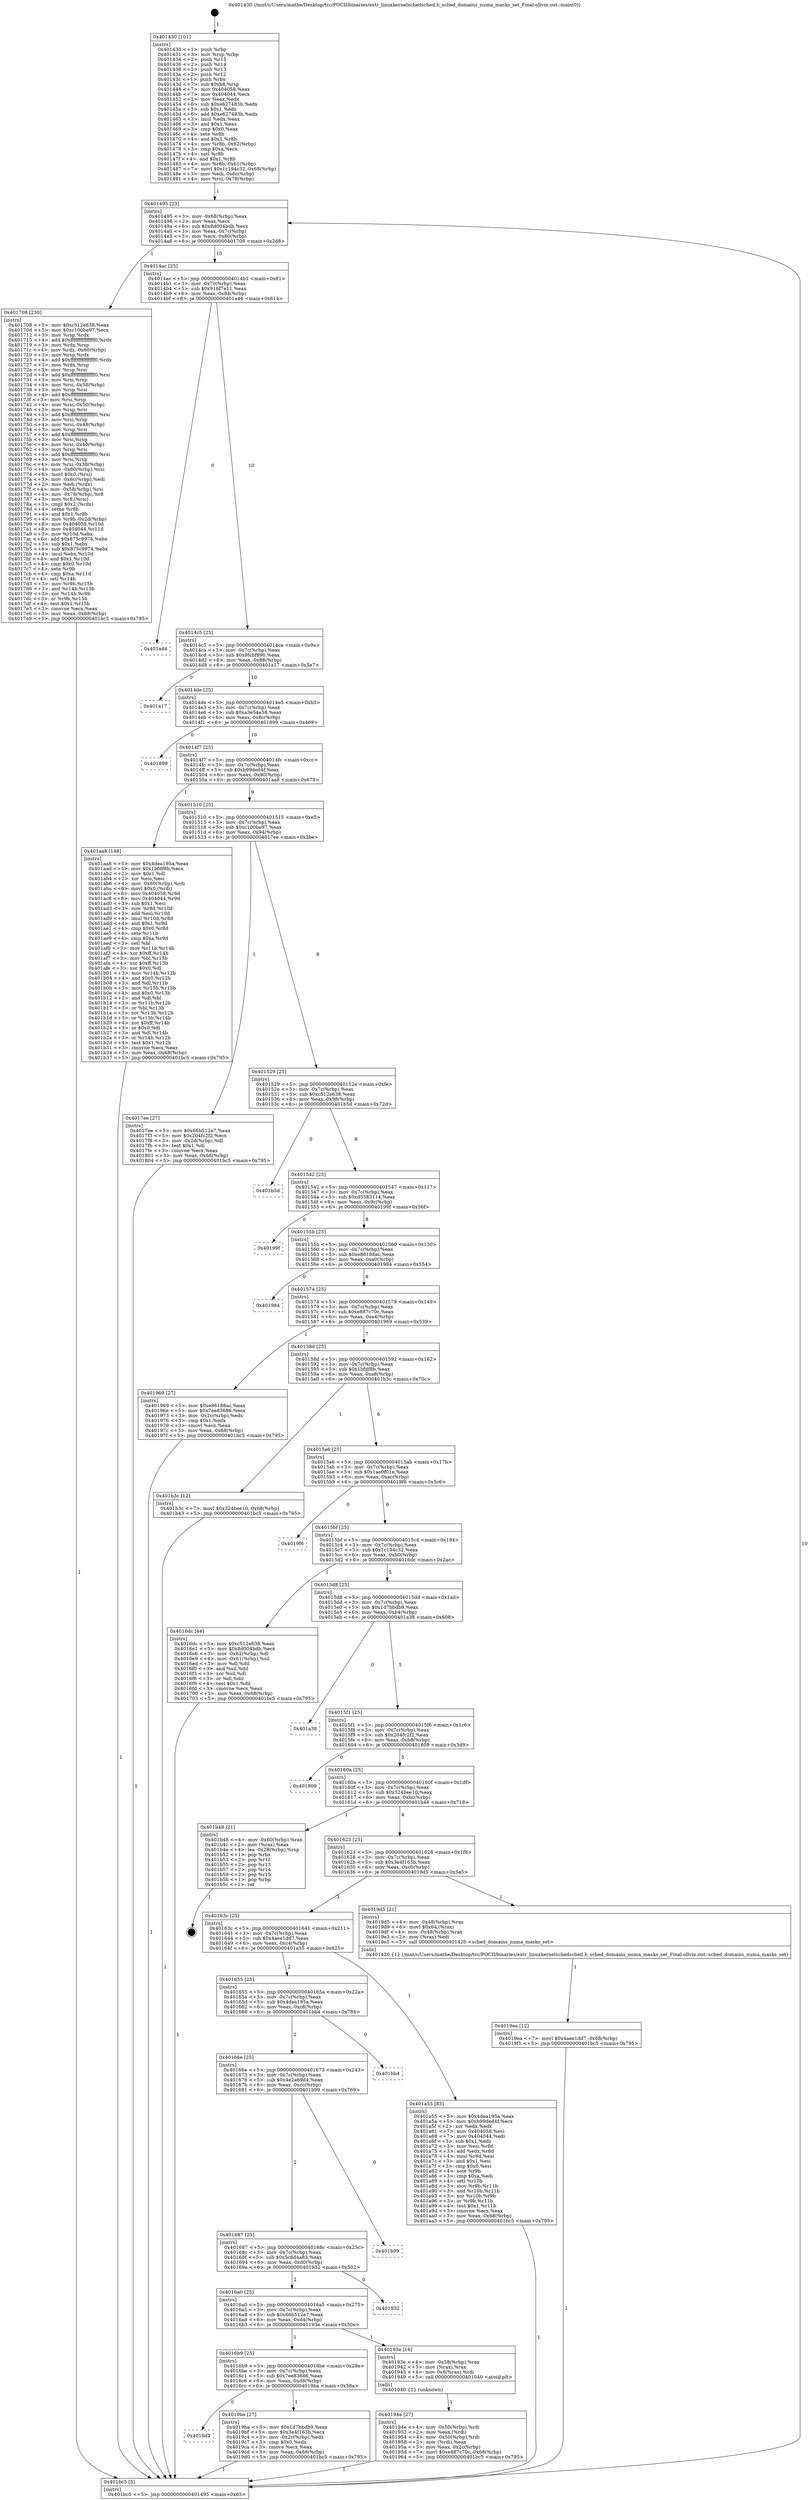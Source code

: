 digraph "0x401430" {
  label = "0x401430 (/mnt/c/Users/mathe/Desktop/tcc/POCII/binaries/extr_linuxkernelschedsched.h_sched_domains_numa_masks_set_Final-ollvm.out::main(0))"
  labelloc = "t"
  node[shape=record]

  Entry [label="",width=0.3,height=0.3,shape=circle,fillcolor=black,style=filled]
  "0x401495" [label="{
     0x401495 [23]\l
     | [instrs]\l
     &nbsp;&nbsp;0x401495 \<+3\>: mov -0x68(%rbp),%eax\l
     &nbsp;&nbsp;0x401498 \<+2\>: mov %eax,%ecx\l
     &nbsp;&nbsp;0x40149a \<+6\>: sub $0x8d004bdb,%ecx\l
     &nbsp;&nbsp;0x4014a0 \<+3\>: mov %eax,-0x7c(%rbp)\l
     &nbsp;&nbsp;0x4014a3 \<+3\>: mov %ecx,-0x80(%rbp)\l
     &nbsp;&nbsp;0x4014a6 \<+6\>: je 0000000000401708 \<main+0x2d8\>\l
  }"]
  "0x401708" [label="{
     0x401708 [230]\l
     | [instrs]\l
     &nbsp;&nbsp;0x401708 \<+5\>: mov $0xc512e638,%eax\l
     &nbsp;&nbsp;0x40170d \<+5\>: mov $0xc100be97,%ecx\l
     &nbsp;&nbsp;0x401712 \<+3\>: mov %rsp,%rdx\l
     &nbsp;&nbsp;0x401715 \<+4\>: add $0xfffffffffffffff0,%rdx\l
     &nbsp;&nbsp;0x401719 \<+3\>: mov %rdx,%rsp\l
     &nbsp;&nbsp;0x40171c \<+4\>: mov %rdx,-0x60(%rbp)\l
     &nbsp;&nbsp;0x401720 \<+3\>: mov %rsp,%rdx\l
     &nbsp;&nbsp;0x401723 \<+4\>: add $0xfffffffffffffff0,%rdx\l
     &nbsp;&nbsp;0x401727 \<+3\>: mov %rdx,%rsp\l
     &nbsp;&nbsp;0x40172a \<+3\>: mov %rsp,%rsi\l
     &nbsp;&nbsp;0x40172d \<+4\>: add $0xfffffffffffffff0,%rsi\l
     &nbsp;&nbsp;0x401731 \<+3\>: mov %rsi,%rsp\l
     &nbsp;&nbsp;0x401734 \<+4\>: mov %rsi,-0x58(%rbp)\l
     &nbsp;&nbsp;0x401738 \<+3\>: mov %rsp,%rsi\l
     &nbsp;&nbsp;0x40173b \<+4\>: add $0xfffffffffffffff0,%rsi\l
     &nbsp;&nbsp;0x40173f \<+3\>: mov %rsi,%rsp\l
     &nbsp;&nbsp;0x401742 \<+4\>: mov %rsi,-0x50(%rbp)\l
     &nbsp;&nbsp;0x401746 \<+3\>: mov %rsp,%rsi\l
     &nbsp;&nbsp;0x401749 \<+4\>: add $0xfffffffffffffff0,%rsi\l
     &nbsp;&nbsp;0x40174d \<+3\>: mov %rsi,%rsp\l
     &nbsp;&nbsp;0x401750 \<+4\>: mov %rsi,-0x48(%rbp)\l
     &nbsp;&nbsp;0x401754 \<+3\>: mov %rsp,%rsi\l
     &nbsp;&nbsp;0x401757 \<+4\>: add $0xfffffffffffffff0,%rsi\l
     &nbsp;&nbsp;0x40175b \<+3\>: mov %rsi,%rsp\l
     &nbsp;&nbsp;0x40175e \<+4\>: mov %rsi,-0x40(%rbp)\l
     &nbsp;&nbsp;0x401762 \<+3\>: mov %rsp,%rsi\l
     &nbsp;&nbsp;0x401765 \<+4\>: add $0xfffffffffffffff0,%rsi\l
     &nbsp;&nbsp;0x401769 \<+3\>: mov %rsi,%rsp\l
     &nbsp;&nbsp;0x40176c \<+4\>: mov %rsi,-0x38(%rbp)\l
     &nbsp;&nbsp;0x401770 \<+4\>: mov -0x60(%rbp),%rsi\l
     &nbsp;&nbsp;0x401774 \<+6\>: movl $0x0,(%rsi)\l
     &nbsp;&nbsp;0x40177a \<+3\>: mov -0x6c(%rbp),%edi\l
     &nbsp;&nbsp;0x40177d \<+2\>: mov %edi,(%rdx)\l
     &nbsp;&nbsp;0x40177f \<+4\>: mov -0x58(%rbp),%rsi\l
     &nbsp;&nbsp;0x401783 \<+4\>: mov -0x78(%rbp),%r8\l
     &nbsp;&nbsp;0x401787 \<+3\>: mov %r8,(%rsi)\l
     &nbsp;&nbsp;0x40178a \<+3\>: cmpl $0x2,(%rdx)\l
     &nbsp;&nbsp;0x40178d \<+4\>: setne %r9b\l
     &nbsp;&nbsp;0x401791 \<+4\>: and $0x1,%r9b\l
     &nbsp;&nbsp;0x401795 \<+4\>: mov %r9b,-0x2d(%rbp)\l
     &nbsp;&nbsp;0x401799 \<+8\>: mov 0x404058,%r10d\l
     &nbsp;&nbsp;0x4017a1 \<+8\>: mov 0x404044,%r11d\l
     &nbsp;&nbsp;0x4017a9 \<+3\>: mov %r10d,%ebx\l
     &nbsp;&nbsp;0x4017ac \<+6\>: add $0x875c9974,%ebx\l
     &nbsp;&nbsp;0x4017b2 \<+3\>: sub $0x1,%ebx\l
     &nbsp;&nbsp;0x4017b5 \<+6\>: sub $0x875c9974,%ebx\l
     &nbsp;&nbsp;0x4017bb \<+4\>: imul %ebx,%r10d\l
     &nbsp;&nbsp;0x4017bf \<+4\>: and $0x1,%r10d\l
     &nbsp;&nbsp;0x4017c3 \<+4\>: cmp $0x0,%r10d\l
     &nbsp;&nbsp;0x4017c7 \<+4\>: sete %r9b\l
     &nbsp;&nbsp;0x4017cb \<+4\>: cmp $0xa,%r11d\l
     &nbsp;&nbsp;0x4017cf \<+4\>: setl %r14b\l
     &nbsp;&nbsp;0x4017d3 \<+3\>: mov %r9b,%r15b\l
     &nbsp;&nbsp;0x4017d6 \<+3\>: and %r14b,%r15b\l
     &nbsp;&nbsp;0x4017d9 \<+3\>: xor %r14b,%r9b\l
     &nbsp;&nbsp;0x4017dc \<+3\>: or %r9b,%r15b\l
     &nbsp;&nbsp;0x4017df \<+4\>: test $0x1,%r15b\l
     &nbsp;&nbsp;0x4017e3 \<+3\>: cmovne %ecx,%eax\l
     &nbsp;&nbsp;0x4017e6 \<+3\>: mov %eax,-0x68(%rbp)\l
     &nbsp;&nbsp;0x4017e9 \<+5\>: jmp 0000000000401bc5 \<main+0x795\>\l
  }"]
  "0x4014ac" [label="{
     0x4014ac [25]\l
     | [instrs]\l
     &nbsp;&nbsp;0x4014ac \<+5\>: jmp 00000000004014b1 \<main+0x81\>\l
     &nbsp;&nbsp;0x4014b1 \<+3\>: mov -0x7c(%rbp),%eax\l
     &nbsp;&nbsp;0x4014b4 \<+5\>: sub $0x916f7e11,%eax\l
     &nbsp;&nbsp;0x4014b9 \<+6\>: mov %eax,-0x84(%rbp)\l
     &nbsp;&nbsp;0x4014bf \<+6\>: je 0000000000401a44 \<main+0x614\>\l
  }"]
  Exit [label="",width=0.3,height=0.3,shape=circle,fillcolor=black,style=filled,peripheries=2]
  "0x401a44" [label="{
     0x401a44\l
  }", style=dashed]
  "0x4014c5" [label="{
     0x4014c5 [25]\l
     | [instrs]\l
     &nbsp;&nbsp;0x4014c5 \<+5\>: jmp 00000000004014ca \<main+0x9a\>\l
     &nbsp;&nbsp;0x4014ca \<+3\>: mov -0x7c(%rbp),%eax\l
     &nbsp;&nbsp;0x4014cd \<+5\>: sub $0x9fcbf890,%eax\l
     &nbsp;&nbsp;0x4014d2 \<+6\>: mov %eax,-0x88(%rbp)\l
     &nbsp;&nbsp;0x4014d8 \<+6\>: je 0000000000401a17 \<main+0x5e7\>\l
  }"]
  "0x4019ea" [label="{
     0x4019ea [12]\l
     | [instrs]\l
     &nbsp;&nbsp;0x4019ea \<+7\>: movl $0x4aee1dd7,-0x68(%rbp)\l
     &nbsp;&nbsp;0x4019f1 \<+5\>: jmp 0000000000401bc5 \<main+0x795\>\l
  }"]
  "0x401a17" [label="{
     0x401a17\l
  }", style=dashed]
  "0x4014de" [label="{
     0x4014de [25]\l
     | [instrs]\l
     &nbsp;&nbsp;0x4014de \<+5\>: jmp 00000000004014e3 \<main+0xb3\>\l
     &nbsp;&nbsp;0x4014e3 \<+3\>: mov -0x7c(%rbp),%eax\l
     &nbsp;&nbsp;0x4014e6 \<+5\>: sub $0xa3e54e58,%eax\l
     &nbsp;&nbsp;0x4014eb \<+6\>: mov %eax,-0x8c(%rbp)\l
     &nbsp;&nbsp;0x4014f1 \<+6\>: je 0000000000401899 \<main+0x469\>\l
  }"]
  "0x4016d2" [label="{
     0x4016d2\l
  }", style=dashed]
  "0x401899" [label="{
     0x401899\l
  }", style=dashed]
  "0x4014f7" [label="{
     0x4014f7 [25]\l
     | [instrs]\l
     &nbsp;&nbsp;0x4014f7 \<+5\>: jmp 00000000004014fc \<main+0xcc\>\l
     &nbsp;&nbsp;0x4014fc \<+3\>: mov -0x7c(%rbp),%eax\l
     &nbsp;&nbsp;0x4014ff \<+5\>: sub $0xb99ded4f,%eax\l
     &nbsp;&nbsp;0x401504 \<+6\>: mov %eax,-0x90(%rbp)\l
     &nbsp;&nbsp;0x40150a \<+6\>: je 0000000000401aa8 \<main+0x678\>\l
  }"]
  "0x4019ba" [label="{
     0x4019ba [27]\l
     | [instrs]\l
     &nbsp;&nbsp;0x4019ba \<+5\>: mov $0x1d7bbdb9,%eax\l
     &nbsp;&nbsp;0x4019bf \<+5\>: mov $0x3e4f163b,%ecx\l
     &nbsp;&nbsp;0x4019c4 \<+3\>: mov -0x2c(%rbp),%edx\l
     &nbsp;&nbsp;0x4019c7 \<+3\>: cmp $0x0,%edx\l
     &nbsp;&nbsp;0x4019ca \<+3\>: cmove %ecx,%eax\l
     &nbsp;&nbsp;0x4019cd \<+3\>: mov %eax,-0x68(%rbp)\l
     &nbsp;&nbsp;0x4019d0 \<+5\>: jmp 0000000000401bc5 \<main+0x795\>\l
  }"]
  "0x401aa8" [label="{
     0x401aa8 [148]\l
     | [instrs]\l
     &nbsp;&nbsp;0x401aa8 \<+5\>: mov $0x4dea195a,%eax\l
     &nbsp;&nbsp;0x401aad \<+5\>: mov $0x1bfdf8b,%ecx\l
     &nbsp;&nbsp;0x401ab2 \<+2\>: mov $0x1,%dl\l
     &nbsp;&nbsp;0x401ab4 \<+2\>: xor %esi,%esi\l
     &nbsp;&nbsp;0x401ab6 \<+4\>: mov -0x60(%rbp),%rdi\l
     &nbsp;&nbsp;0x401aba \<+6\>: movl $0x0,(%rdi)\l
     &nbsp;&nbsp;0x401ac0 \<+8\>: mov 0x404058,%r8d\l
     &nbsp;&nbsp;0x401ac8 \<+8\>: mov 0x404044,%r9d\l
     &nbsp;&nbsp;0x401ad0 \<+3\>: sub $0x1,%esi\l
     &nbsp;&nbsp;0x401ad3 \<+3\>: mov %r8d,%r10d\l
     &nbsp;&nbsp;0x401ad6 \<+3\>: add %esi,%r10d\l
     &nbsp;&nbsp;0x401ad9 \<+4\>: imul %r10d,%r8d\l
     &nbsp;&nbsp;0x401add \<+4\>: and $0x1,%r8d\l
     &nbsp;&nbsp;0x401ae1 \<+4\>: cmp $0x0,%r8d\l
     &nbsp;&nbsp;0x401ae5 \<+4\>: sete %r11b\l
     &nbsp;&nbsp;0x401ae9 \<+4\>: cmp $0xa,%r9d\l
     &nbsp;&nbsp;0x401aed \<+3\>: setl %bl\l
     &nbsp;&nbsp;0x401af0 \<+3\>: mov %r11b,%r14b\l
     &nbsp;&nbsp;0x401af3 \<+4\>: xor $0xff,%r14b\l
     &nbsp;&nbsp;0x401af7 \<+3\>: mov %bl,%r15b\l
     &nbsp;&nbsp;0x401afa \<+4\>: xor $0xff,%r15b\l
     &nbsp;&nbsp;0x401afe \<+3\>: xor $0x0,%dl\l
     &nbsp;&nbsp;0x401b01 \<+3\>: mov %r14b,%r12b\l
     &nbsp;&nbsp;0x401b04 \<+4\>: and $0x0,%r12b\l
     &nbsp;&nbsp;0x401b08 \<+3\>: and %dl,%r11b\l
     &nbsp;&nbsp;0x401b0b \<+3\>: mov %r15b,%r13b\l
     &nbsp;&nbsp;0x401b0e \<+4\>: and $0x0,%r13b\l
     &nbsp;&nbsp;0x401b12 \<+2\>: and %dl,%bl\l
     &nbsp;&nbsp;0x401b14 \<+3\>: or %r11b,%r12b\l
     &nbsp;&nbsp;0x401b17 \<+3\>: or %bl,%r13b\l
     &nbsp;&nbsp;0x401b1a \<+3\>: xor %r13b,%r12b\l
     &nbsp;&nbsp;0x401b1d \<+3\>: or %r15b,%r14b\l
     &nbsp;&nbsp;0x401b20 \<+4\>: xor $0xff,%r14b\l
     &nbsp;&nbsp;0x401b24 \<+3\>: or $0x0,%dl\l
     &nbsp;&nbsp;0x401b27 \<+3\>: and %dl,%r14b\l
     &nbsp;&nbsp;0x401b2a \<+3\>: or %r14b,%r12b\l
     &nbsp;&nbsp;0x401b2d \<+4\>: test $0x1,%r12b\l
     &nbsp;&nbsp;0x401b31 \<+3\>: cmovne %ecx,%eax\l
     &nbsp;&nbsp;0x401b34 \<+3\>: mov %eax,-0x68(%rbp)\l
     &nbsp;&nbsp;0x401b37 \<+5\>: jmp 0000000000401bc5 \<main+0x795\>\l
  }"]
  "0x401510" [label="{
     0x401510 [25]\l
     | [instrs]\l
     &nbsp;&nbsp;0x401510 \<+5\>: jmp 0000000000401515 \<main+0xe5\>\l
     &nbsp;&nbsp;0x401515 \<+3\>: mov -0x7c(%rbp),%eax\l
     &nbsp;&nbsp;0x401518 \<+5\>: sub $0xc100be97,%eax\l
     &nbsp;&nbsp;0x40151d \<+6\>: mov %eax,-0x94(%rbp)\l
     &nbsp;&nbsp;0x401523 \<+6\>: je 00000000004017ee \<main+0x3be\>\l
  }"]
  "0x40194e" [label="{
     0x40194e [27]\l
     | [instrs]\l
     &nbsp;&nbsp;0x40194e \<+4\>: mov -0x50(%rbp),%rdi\l
     &nbsp;&nbsp;0x401952 \<+2\>: mov %eax,(%rdi)\l
     &nbsp;&nbsp;0x401954 \<+4\>: mov -0x50(%rbp),%rdi\l
     &nbsp;&nbsp;0x401958 \<+2\>: mov (%rdi),%eax\l
     &nbsp;&nbsp;0x40195a \<+3\>: mov %eax,-0x2c(%rbp)\l
     &nbsp;&nbsp;0x40195d \<+7\>: movl $0xe887c70c,-0x68(%rbp)\l
     &nbsp;&nbsp;0x401964 \<+5\>: jmp 0000000000401bc5 \<main+0x795\>\l
  }"]
  "0x4017ee" [label="{
     0x4017ee [27]\l
     | [instrs]\l
     &nbsp;&nbsp;0x4017ee \<+5\>: mov $0x66b512e7,%eax\l
     &nbsp;&nbsp;0x4017f3 \<+5\>: mov $0x204fc2f2,%ecx\l
     &nbsp;&nbsp;0x4017f8 \<+3\>: mov -0x2d(%rbp),%dl\l
     &nbsp;&nbsp;0x4017fb \<+3\>: test $0x1,%dl\l
     &nbsp;&nbsp;0x4017fe \<+3\>: cmovne %ecx,%eax\l
     &nbsp;&nbsp;0x401801 \<+3\>: mov %eax,-0x68(%rbp)\l
     &nbsp;&nbsp;0x401804 \<+5\>: jmp 0000000000401bc5 \<main+0x795\>\l
  }"]
  "0x401529" [label="{
     0x401529 [25]\l
     | [instrs]\l
     &nbsp;&nbsp;0x401529 \<+5\>: jmp 000000000040152e \<main+0xfe\>\l
     &nbsp;&nbsp;0x40152e \<+3\>: mov -0x7c(%rbp),%eax\l
     &nbsp;&nbsp;0x401531 \<+5\>: sub $0xc512e638,%eax\l
     &nbsp;&nbsp;0x401536 \<+6\>: mov %eax,-0x98(%rbp)\l
     &nbsp;&nbsp;0x40153c \<+6\>: je 0000000000401b5d \<main+0x72d\>\l
  }"]
  "0x4016b9" [label="{
     0x4016b9 [25]\l
     | [instrs]\l
     &nbsp;&nbsp;0x4016b9 \<+5\>: jmp 00000000004016be \<main+0x28e\>\l
     &nbsp;&nbsp;0x4016be \<+3\>: mov -0x7c(%rbp),%eax\l
     &nbsp;&nbsp;0x4016c1 \<+5\>: sub $0x7ee83686,%eax\l
     &nbsp;&nbsp;0x4016c6 \<+6\>: mov %eax,-0xd8(%rbp)\l
     &nbsp;&nbsp;0x4016cc \<+6\>: je 00000000004019ba \<main+0x58a\>\l
  }"]
  "0x401b5d" [label="{
     0x401b5d\l
  }", style=dashed]
  "0x401542" [label="{
     0x401542 [25]\l
     | [instrs]\l
     &nbsp;&nbsp;0x401542 \<+5\>: jmp 0000000000401547 \<main+0x117\>\l
     &nbsp;&nbsp;0x401547 \<+3\>: mov -0x7c(%rbp),%eax\l
     &nbsp;&nbsp;0x40154a \<+5\>: sub $0xd5583114,%eax\l
     &nbsp;&nbsp;0x40154f \<+6\>: mov %eax,-0x9c(%rbp)\l
     &nbsp;&nbsp;0x401555 \<+6\>: je 000000000040199f \<main+0x56f\>\l
  }"]
  "0x40193e" [label="{
     0x40193e [16]\l
     | [instrs]\l
     &nbsp;&nbsp;0x40193e \<+4\>: mov -0x58(%rbp),%rax\l
     &nbsp;&nbsp;0x401942 \<+3\>: mov (%rax),%rax\l
     &nbsp;&nbsp;0x401945 \<+4\>: mov 0x8(%rax),%rdi\l
     &nbsp;&nbsp;0x401949 \<+5\>: call 0000000000401040 \<atoi@plt\>\l
     | [calls]\l
     &nbsp;&nbsp;0x401040 \{1\} (unknown)\l
  }"]
  "0x40199f" [label="{
     0x40199f\l
  }", style=dashed]
  "0x40155b" [label="{
     0x40155b [25]\l
     | [instrs]\l
     &nbsp;&nbsp;0x40155b \<+5\>: jmp 0000000000401560 \<main+0x130\>\l
     &nbsp;&nbsp;0x401560 \<+3\>: mov -0x7c(%rbp),%eax\l
     &nbsp;&nbsp;0x401563 \<+5\>: sub $0xe86188ac,%eax\l
     &nbsp;&nbsp;0x401568 \<+6\>: mov %eax,-0xa0(%rbp)\l
     &nbsp;&nbsp;0x40156e \<+6\>: je 0000000000401984 \<main+0x554\>\l
  }"]
  "0x4016a0" [label="{
     0x4016a0 [25]\l
     | [instrs]\l
     &nbsp;&nbsp;0x4016a0 \<+5\>: jmp 00000000004016a5 \<main+0x275\>\l
     &nbsp;&nbsp;0x4016a5 \<+3\>: mov -0x7c(%rbp),%eax\l
     &nbsp;&nbsp;0x4016a8 \<+5\>: sub $0x66b512e7,%eax\l
     &nbsp;&nbsp;0x4016ad \<+6\>: mov %eax,-0xd4(%rbp)\l
     &nbsp;&nbsp;0x4016b3 \<+6\>: je 000000000040193e \<main+0x50e\>\l
  }"]
  "0x401984" [label="{
     0x401984\l
  }", style=dashed]
  "0x401574" [label="{
     0x401574 [25]\l
     | [instrs]\l
     &nbsp;&nbsp;0x401574 \<+5\>: jmp 0000000000401579 \<main+0x149\>\l
     &nbsp;&nbsp;0x401579 \<+3\>: mov -0x7c(%rbp),%eax\l
     &nbsp;&nbsp;0x40157c \<+5\>: sub $0xe887c70c,%eax\l
     &nbsp;&nbsp;0x401581 \<+6\>: mov %eax,-0xa4(%rbp)\l
     &nbsp;&nbsp;0x401587 \<+6\>: je 0000000000401969 \<main+0x539\>\l
  }"]
  "0x401932" [label="{
     0x401932\l
  }", style=dashed]
  "0x401969" [label="{
     0x401969 [27]\l
     | [instrs]\l
     &nbsp;&nbsp;0x401969 \<+5\>: mov $0xe86188ac,%eax\l
     &nbsp;&nbsp;0x40196e \<+5\>: mov $0x7ee83686,%ecx\l
     &nbsp;&nbsp;0x401973 \<+3\>: mov -0x2c(%rbp),%edx\l
     &nbsp;&nbsp;0x401976 \<+3\>: cmp $0x1,%edx\l
     &nbsp;&nbsp;0x401979 \<+3\>: cmovl %ecx,%eax\l
     &nbsp;&nbsp;0x40197c \<+3\>: mov %eax,-0x68(%rbp)\l
     &nbsp;&nbsp;0x40197f \<+5\>: jmp 0000000000401bc5 \<main+0x795\>\l
  }"]
  "0x40158d" [label="{
     0x40158d [25]\l
     | [instrs]\l
     &nbsp;&nbsp;0x40158d \<+5\>: jmp 0000000000401592 \<main+0x162\>\l
     &nbsp;&nbsp;0x401592 \<+3\>: mov -0x7c(%rbp),%eax\l
     &nbsp;&nbsp;0x401595 \<+5\>: sub $0x1bfdf8b,%eax\l
     &nbsp;&nbsp;0x40159a \<+6\>: mov %eax,-0xa8(%rbp)\l
     &nbsp;&nbsp;0x4015a0 \<+6\>: je 0000000000401b3c \<main+0x70c\>\l
  }"]
  "0x401687" [label="{
     0x401687 [25]\l
     | [instrs]\l
     &nbsp;&nbsp;0x401687 \<+5\>: jmp 000000000040168c \<main+0x25c\>\l
     &nbsp;&nbsp;0x40168c \<+3\>: mov -0x7c(%rbp),%eax\l
     &nbsp;&nbsp;0x40168f \<+5\>: sub $0x5c8d4a83,%eax\l
     &nbsp;&nbsp;0x401694 \<+6\>: mov %eax,-0xd0(%rbp)\l
     &nbsp;&nbsp;0x40169a \<+6\>: je 0000000000401932 \<main+0x502\>\l
  }"]
  "0x401b3c" [label="{
     0x401b3c [12]\l
     | [instrs]\l
     &nbsp;&nbsp;0x401b3c \<+7\>: movl $0x324bee10,-0x68(%rbp)\l
     &nbsp;&nbsp;0x401b43 \<+5\>: jmp 0000000000401bc5 \<main+0x795\>\l
  }"]
  "0x4015a6" [label="{
     0x4015a6 [25]\l
     | [instrs]\l
     &nbsp;&nbsp;0x4015a6 \<+5\>: jmp 00000000004015ab \<main+0x17b\>\l
     &nbsp;&nbsp;0x4015ab \<+3\>: mov -0x7c(%rbp),%eax\l
     &nbsp;&nbsp;0x4015ae \<+5\>: sub $0x1ae0f01e,%eax\l
     &nbsp;&nbsp;0x4015b3 \<+6\>: mov %eax,-0xac(%rbp)\l
     &nbsp;&nbsp;0x4015b9 \<+6\>: je 00000000004019f6 \<main+0x5c6\>\l
  }"]
  "0x401b99" [label="{
     0x401b99\l
  }", style=dashed]
  "0x4019f6" [label="{
     0x4019f6\l
  }", style=dashed]
  "0x4015bf" [label="{
     0x4015bf [25]\l
     | [instrs]\l
     &nbsp;&nbsp;0x4015bf \<+5\>: jmp 00000000004015c4 \<main+0x194\>\l
     &nbsp;&nbsp;0x4015c4 \<+3\>: mov -0x7c(%rbp),%eax\l
     &nbsp;&nbsp;0x4015c7 \<+5\>: sub $0x1c194c32,%eax\l
     &nbsp;&nbsp;0x4015cc \<+6\>: mov %eax,-0xb0(%rbp)\l
     &nbsp;&nbsp;0x4015d2 \<+6\>: je 00000000004016dc \<main+0x2ac\>\l
  }"]
  "0x40166e" [label="{
     0x40166e [25]\l
     | [instrs]\l
     &nbsp;&nbsp;0x40166e \<+5\>: jmp 0000000000401673 \<main+0x243\>\l
     &nbsp;&nbsp;0x401673 \<+3\>: mov -0x7c(%rbp),%eax\l
     &nbsp;&nbsp;0x401676 \<+5\>: sub $0x4e2a69d4,%eax\l
     &nbsp;&nbsp;0x40167b \<+6\>: mov %eax,-0xcc(%rbp)\l
     &nbsp;&nbsp;0x401681 \<+6\>: je 0000000000401b99 \<main+0x769\>\l
  }"]
  "0x4016dc" [label="{
     0x4016dc [44]\l
     | [instrs]\l
     &nbsp;&nbsp;0x4016dc \<+5\>: mov $0xc512e638,%eax\l
     &nbsp;&nbsp;0x4016e1 \<+5\>: mov $0x8d004bdb,%ecx\l
     &nbsp;&nbsp;0x4016e6 \<+3\>: mov -0x62(%rbp),%dl\l
     &nbsp;&nbsp;0x4016e9 \<+4\>: mov -0x61(%rbp),%sil\l
     &nbsp;&nbsp;0x4016ed \<+3\>: mov %dl,%dil\l
     &nbsp;&nbsp;0x4016f0 \<+3\>: and %sil,%dil\l
     &nbsp;&nbsp;0x4016f3 \<+3\>: xor %sil,%dl\l
     &nbsp;&nbsp;0x4016f6 \<+3\>: or %dl,%dil\l
     &nbsp;&nbsp;0x4016f9 \<+4\>: test $0x1,%dil\l
     &nbsp;&nbsp;0x4016fd \<+3\>: cmovne %ecx,%eax\l
     &nbsp;&nbsp;0x401700 \<+3\>: mov %eax,-0x68(%rbp)\l
     &nbsp;&nbsp;0x401703 \<+5\>: jmp 0000000000401bc5 \<main+0x795\>\l
  }"]
  "0x4015d8" [label="{
     0x4015d8 [25]\l
     | [instrs]\l
     &nbsp;&nbsp;0x4015d8 \<+5\>: jmp 00000000004015dd \<main+0x1ad\>\l
     &nbsp;&nbsp;0x4015dd \<+3\>: mov -0x7c(%rbp),%eax\l
     &nbsp;&nbsp;0x4015e0 \<+5\>: sub $0x1d7bbdb9,%eax\l
     &nbsp;&nbsp;0x4015e5 \<+6\>: mov %eax,-0xb4(%rbp)\l
     &nbsp;&nbsp;0x4015eb \<+6\>: je 0000000000401a38 \<main+0x608\>\l
  }"]
  "0x401bc5" [label="{
     0x401bc5 [5]\l
     | [instrs]\l
     &nbsp;&nbsp;0x401bc5 \<+5\>: jmp 0000000000401495 \<main+0x65\>\l
  }"]
  "0x401430" [label="{
     0x401430 [101]\l
     | [instrs]\l
     &nbsp;&nbsp;0x401430 \<+1\>: push %rbp\l
     &nbsp;&nbsp;0x401431 \<+3\>: mov %rsp,%rbp\l
     &nbsp;&nbsp;0x401434 \<+2\>: push %r15\l
     &nbsp;&nbsp;0x401436 \<+2\>: push %r14\l
     &nbsp;&nbsp;0x401438 \<+2\>: push %r13\l
     &nbsp;&nbsp;0x40143a \<+2\>: push %r12\l
     &nbsp;&nbsp;0x40143c \<+1\>: push %rbx\l
     &nbsp;&nbsp;0x40143d \<+7\>: sub $0xb8,%rsp\l
     &nbsp;&nbsp;0x401444 \<+7\>: mov 0x404058,%eax\l
     &nbsp;&nbsp;0x40144b \<+7\>: mov 0x404044,%ecx\l
     &nbsp;&nbsp;0x401452 \<+2\>: mov %eax,%edx\l
     &nbsp;&nbsp;0x401454 \<+6\>: sub $0xe627483b,%edx\l
     &nbsp;&nbsp;0x40145a \<+3\>: sub $0x1,%edx\l
     &nbsp;&nbsp;0x40145d \<+6\>: add $0xe627483b,%edx\l
     &nbsp;&nbsp;0x401463 \<+3\>: imul %edx,%eax\l
     &nbsp;&nbsp;0x401466 \<+3\>: and $0x1,%eax\l
     &nbsp;&nbsp;0x401469 \<+3\>: cmp $0x0,%eax\l
     &nbsp;&nbsp;0x40146c \<+4\>: sete %r8b\l
     &nbsp;&nbsp;0x401470 \<+4\>: and $0x1,%r8b\l
     &nbsp;&nbsp;0x401474 \<+4\>: mov %r8b,-0x62(%rbp)\l
     &nbsp;&nbsp;0x401478 \<+3\>: cmp $0xa,%ecx\l
     &nbsp;&nbsp;0x40147b \<+4\>: setl %r8b\l
     &nbsp;&nbsp;0x40147f \<+4\>: and $0x1,%r8b\l
     &nbsp;&nbsp;0x401483 \<+4\>: mov %r8b,-0x61(%rbp)\l
     &nbsp;&nbsp;0x401487 \<+7\>: movl $0x1c194c32,-0x68(%rbp)\l
     &nbsp;&nbsp;0x40148e \<+3\>: mov %edi,-0x6c(%rbp)\l
     &nbsp;&nbsp;0x401491 \<+4\>: mov %rsi,-0x78(%rbp)\l
  }"]
  "0x401bb4" [label="{
     0x401bb4\l
  }", style=dashed]
  "0x401a38" [label="{
     0x401a38\l
  }", style=dashed]
  "0x4015f1" [label="{
     0x4015f1 [25]\l
     | [instrs]\l
     &nbsp;&nbsp;0x4015f1 \<+5\>: jmp 00000000004015f6 \<main+0x1c6\>\l
     &nbsp;&nbsp;0x4015f6 \<+3\>: mov -0x7c(%rbp),%eax\l
     &nbsp;&nbsp;0x4015f9 \<+5\>: sub $0x204fc2f2,%eax\l
     &nbsp;&nbsp;0x4015fe \<+6\>: mov %eax,-0xb8(%rbp)\l
     &nbsp;&nbsp;0x401604 \<+6\>: je 0000000000401809 \<main+0x3d9\>\l
  }"]
  "0x401655" [label="{
     0x401655 [25]\l
     | [instrs]\l
     &nbsp;&nbsp;0x401655 \<+5\>: jmp 000000000040165a \<main+0x22a\>\l
     &nbsp;&nbsp;0x40165a \<+3\>: mov -0x7c(%rbp),%eax\l
     &nbsp;&nbsp;0x40165d \<+5\>: sub $0x4dea195a,%eax\l
     &nbsp;&nbsp;0x401662 \<+6\>: mov %eax,-0xc8(%rbp)\l
     &nbsp;&nbsp;0x401668 \<+6\>: je 0000000000401bb4 \<main+0x784\>\l
  }"]
  "0x401809" [label="{
     0x401809\l
  }", style=dashed]
  "0x40160a" [label="{
     0x40160a [25]\l
     | [instrs]\l
     &nbsp;&nbsp;0x40160a \<+5\>: jmp 000000000040160f \<main+0x1df\>\l
     &nbsp;&nbsp;0x40160f \<+3\>: mov -0x7c(%rbp),%eax\l
     &nbsp;&nbsp;0x401612 \<+5\>: sub $0x324bee10,%eax\l
     &nbsp;&nbsp;0x401617 \<+6\>: mov %eax,-0xbc(%rbp)\l
     &nbsp;&nbsp;0x40161d \<+6\>: je 0000000000401b48 \<main+0x718\>\l
  }"]
  "0x401a55" [label="{
     0x401a55 [83]\l
     | [instrs]\l
     &nbsp;&nbsp;0x401a55 \<+5\>: mov $0x4dea195a,%eax\l
     &nbsp;&nbsp;0x401a5a \<+5\>: mov $0xb99ded4f,%ecx\l
     &nbsp;&nbsp;0x401a5f \<+2\>: xor %edx,%edx\l
     &nbsp;&nbsp;0x401a61 \<+7\>: mov 0x404058,%esi\l
     &nbsp;&nbsp;0x401a68 \<+7\>: mov 0x404044,%edi\l
     &nbsp;&nbsp;0x401a6f \<+3\>: sub $0x1,%edx\l
     &nbsp;&nbsp;0x401a72 \<+3\>: mov %esi,%r8d\l
     &nbsp;&nbsp;0x401a75 \<+3\>: add %edx,%r8d\l
     &nbsp;&nbsp;0x401a78 \<+4\>: imul %r8d,%esi\l
     &nbsp;&nbsp;0x401a7c \<+3\>: and $0x1,%esi\l
     &nbsp;&nbsp;0x401a7f \<+3\>: cmp $0x0,%esi\l
     &nbsp;&nbsp;0x401a82 \<+4\>: sete %r9b\l
     &nbsp;&nbsp;0x401a86 \<+3\>: cmp $0xa,%edi\l
     &nbsp;&nbsp;0x401a89 \<+4\>: setl %r10b\l
     &nbsp;&nbsp;0x401a8d \<+3\>: mov %r9b,%r11b\l
     &nbsp;&nbsp;0x401a90 \<+3\>: and %r10b,%r11b\l
     &nbsp;&nbsp;0x401a93 \<+3\>: xor %r10b,%r9b\l
     &nbsp;&nbsp;0x401a96 \<+3\>: or %r9b,%r11b\l
     &nbsp;&nbsp;0x401a99 \<+4\>: test $0x1,%r11b\l
     &nbsp;&nbsp;0x401a9d \<+3\>: cmovne %ecx,%eax\l
     &nbsp;&nbsp;0x401aa0 \<+3\>: mov %eax,-0x68(%rbp)\l
     &nbsp;&nbsp;0x401aa3 \<+5\>: jmp 0000000000401bc5 \<main+0x795\>\l
  }"]
  "0x401b48" [label="{
     0x401b48 [21]\l
     | [instrs]\l
     &nbsp;&nbsp;0x401b48 \<+4\>: mov -0x60(%rbp),%rax\l
     &nbsp;&nbsp;0x401b4c \<+2\>: mov (%rax),%eax\l
     &nbsp;&nbsp;0x401b4e \<+4\>: lea -0x28(%rbp),%rsp\l
     &nbsp;&nbsp;0x401b52 \<+1\>: pop %rbx\l
     &nbsp;&nbsp;0x401b53 \<+2\>: pop %r12\l
     &nbsp;&nbsp;0x401b55 \<+2\>: pop %r13\l
     &nbsp;&nbsp;0x401b57 \<+2\>: pop %r14\l
     &nbsp;&nbsp;0x401b59 \<+2\>: pop %r15\l
     &nbsp;&nbsp;0x401b5b \<+1\>: pop %rbp\l
     &nbsp;&nbsp;0x401b5c \<+1\>: ret\l
  }"]
  "0x401623" [label="{
     0x401623 [25]\l
     | [instrs]\l
     &nbsp;&nbsp;0x401623 \<+5\>: jmp 0000000000401628 \<main+0x1f8\>\l
     &nbsp;&nbsp;0x401628 \<+3\>: mov -0x7c(%rbp),%eax\l
     &nbsp;&nbsp;0x40162b \<+5\>: sub $0x3e4f163b,%eax\l
     &nbsp;&nbsp;0x401630 \<+6\>: mov %eax,-0xc0(%rbp)\l
     &nbsp;&nbsp;0x401636 \<+6\>: je 00000000004019d5 \<main+0x5a5\>\l
  }"]
  "0x40163c" [label="{
     0x40163c [25]\l
     | [instrs]\l
     &nbsp;&nbsp;0x40163c \<+5\>: jmp 0000000000401641 \<main+0x211\>\l
     &nbsp;&nbsp;0x401641 \<+3\>: mov -0x7c(%rbp),%eax\l
     &nbsp;&nbsp;0x401644 \<+5\>: sub $0x4aee1dd7,%eax\l
     &nbsp;&nbsp;0x401649 \<+6\>: mov %eax,-0xc4(%rbp)\l
     &nbsp;&nbsp;0x40164f \<+6\>: je 0000000000401a55 \<main+0x625\>\l
  }"]
  "0x4019d5" [label="{
     0x4019d5 [21]\l
     | [instrs]\l
     &nbsp;&nbsp;0x4019d5 \<+4\>: mov -0x48(%rbp),%rax\l
     &nbsp;&nbsp;0x4019d9 \<+6\>: movl $0x64,(%rax)\l
     &nbsp;&nbsp;0x4019df \<+4\>: mov -0x48(%rbp),%rax\l
     &nbsp;&nbsp;0x4019e3 \<+2\>: mov (%rax),%edi\l
     &nbsp;&nbsp;0x4019e5 \<+5\>: call 0000000000401420 \<sched_domains_numa_masks_set\>\l
     | [calls]\l
     &nbsp;&nbsp;0x401420 \{1\} (/mnt/c/Users/mathe/Desktop/tcc/POCII/binaries/extr_linuxkernelschedsched.h_sched_domains_numa_masks_set_Final-ollvm.out::sched_domains_numa_masks_set)\l
  }"]
  Entry -> "0x401430" [label=" 1"]
  "0x401495" -> "0x401708" [label=" 1"]
  "0x401495" -> "0x4014ac" [label=" 10"]
  "0x401b48" -> Exit [label=" 1"]
  "0x4014ac" -> "0x401a44" [label=" 0"]
  "0x4014ac" -> "0x4014c5" [label=" 10"]
  "0x401b3c" -> "0x401bc5" [label=" 1"]
  "0x4014c5" -> "0x401a17" [label=" 0"]
  "0x4014c5" -> "0x4014de" [label=" 10"]
  "0x401aa8" -> "0x401bc5" [label=" 1"]
  "0x4014de" -> "0x401899" [label=" 0"]
  "0x4014de" -> "0x4014f7" [label=" 10"]
  "0x401a55" -> "0x401bc5" [label=" 1"]
  "0x4014f7" -> "0x401aa8" [label=" 1"]
  "0x4014f7" -> "0x401510" [label=" 9"]
  "0x4019ea" -> "0x401bc5" [label=" 1"]
  "0x401510" -> "0x4017ee" [label=" 1"]
  "0x401510" -> "0x401529" [label=" 8"]
  "0x4019ba" -> "0x401bc5" [label=" 1"]
  "0x401529" -> "0x401b5d" [label=" 0"]
  "0x401529" -> "0x401542" [label=" 8"]
  "0x4016b9" -> "0x4016d2" [label=" 0"]
  "0x401542" -> "0x40199f" [label=" 0"]
  "0x401542" -> "0x40155b" [label=" 8"]
  "0x4016b9" -> "0x4019ba" [label=" 1"]
  "0x40155b" -> "0x401984" [label=" 0"]
  "0x40155b" -> "0x401574" [label=" 8"]
  "0x401969" -> "0x401bc5" [label=" 1"]
  "0x401574" -> "0x401969" [label=" 1"]
  "0x401574" -> "0x40158d" [label=" 7"]
  "0x40194e" -> "0x401bc5" [label=" 1"]
  "0x40158d" -> "0x401b3c" [label=" 1"]
  "0x40158d" -> "0x4015a6" [label=" 6"]
  "0x4016a0" -> "0x4016b9" [label=" 1"]
  "0x4015a6" -> "0x4019f6" [label=" 0"]
  "0x4015a6" -> "0x4015bf" [label=" 6"]
  "0x4016a0" -> "0x40193e" [label=" 1"]
  "0x4015bf" -> "0x4016dc" [label=" 1"]
  "0x4015bf" -> "0x4015d8" [label=" 5"]
  "0x4016dc" -> "0x401bc5" [label=" 1"]
  "0x401430" -> "0x401495" [label=" 1"]
  "0x401bc5" -> "0x401495" [label=" 10"]
  "0x401708" -> "0x401bc5" [label=" 1"]
  "0x4017ee" -> "0x401bc5" [label=" 1"]
  "0x401687" -> "0x4016a0" [label=" 2"]
  "0x4015d8" -> "0x401a38" [label=" 0"]
  "0x4015d8" -> "0x4015f1" [label=" 5"]
  "0x401687" -> "0x401932" [label=" 0"]
  "0x4015f1" -> "0x401809" [label=" 0"]
  "0x4015f1" -> "0x40160a" [label=" 5"]
  "0x40166e" -> "0x401687" [label=" 2"]
  "0x40160a" -> "0x401b48" [label=" 1"]
  "0x40160a" -> "0x401623" [label=" 4"]
  "0x40166e" -> "0x401b99" [label=" 0"]
  "0x401623" -> "0x4019d5" [label=" 1"]
  "0x401623" -> "0x40163c" [label=" 3"]
  "0x4019d5" -> "0x4019ea" [label=" 1"]
  "0x40163c" -> "0x401a55" [label=" 1"]
  "0x40163c" -> "0x401655" [label=" 2"]
  "0x40193e" -> "0x40194e" [label=" 1"]
  "0x401655" -> "0x401bb4" [label=" 0"]
  "0x401655" -> "0x40166e" [label=" 2"]
}
